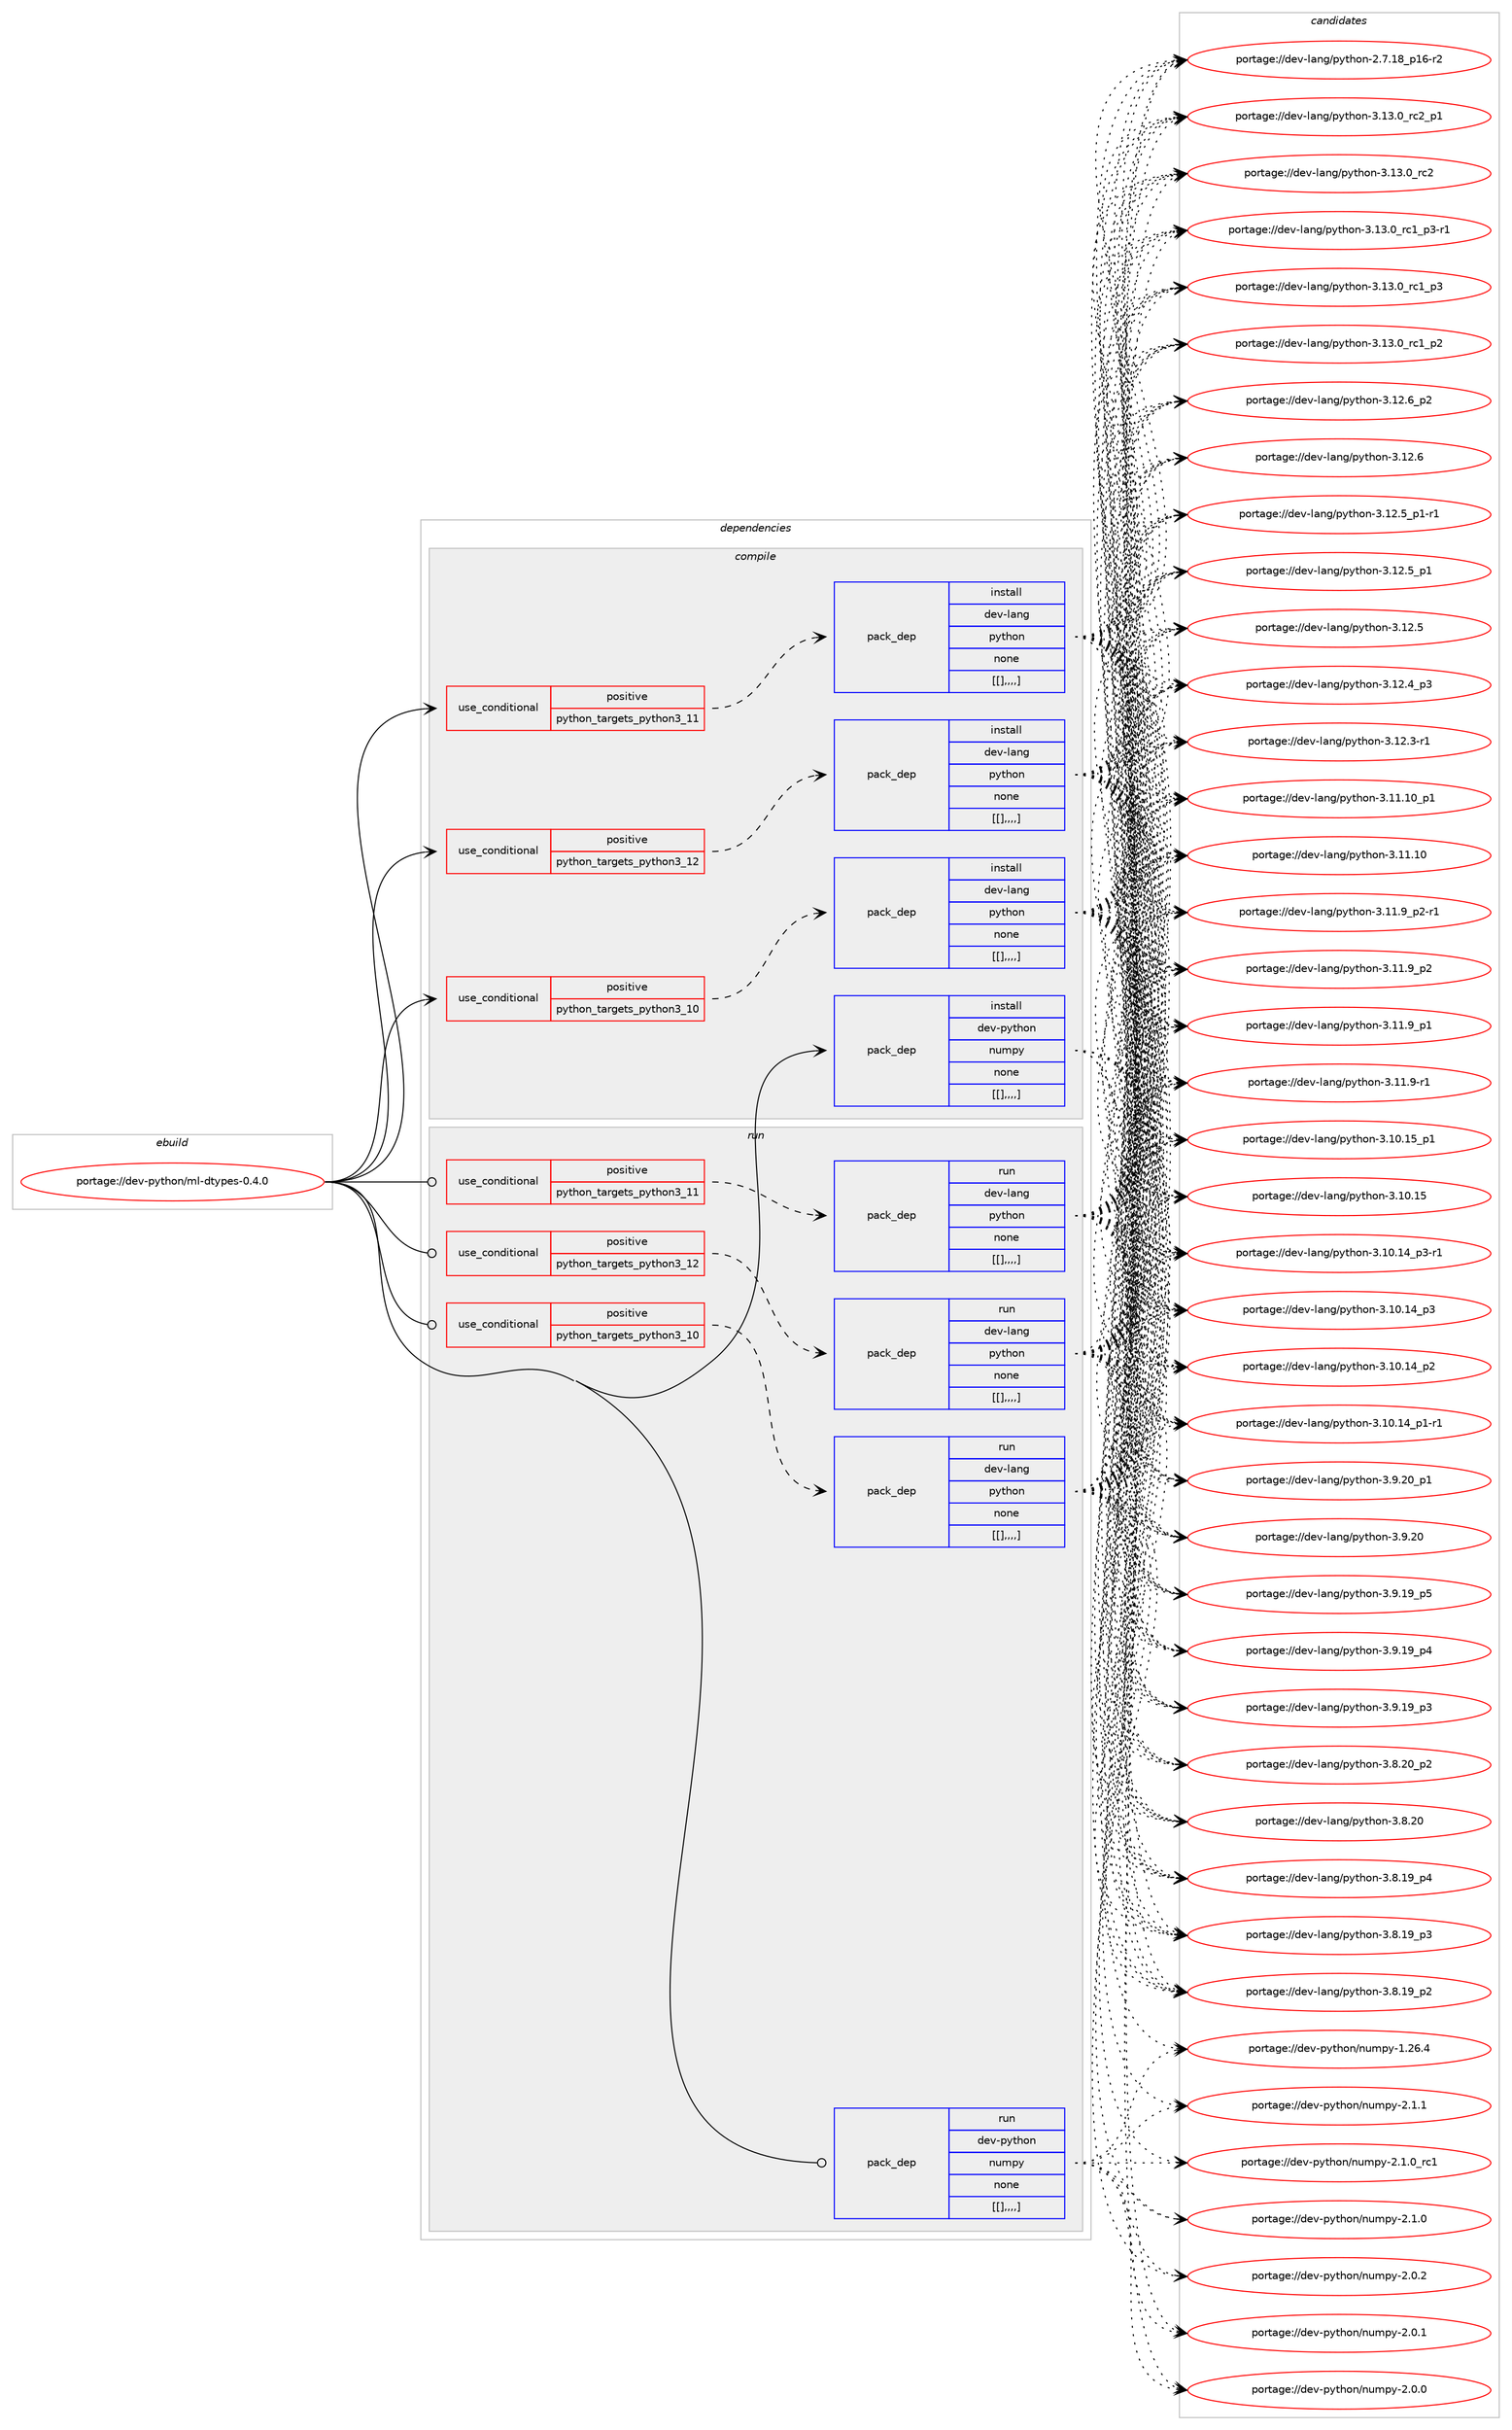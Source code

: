 digraph prolog {

# *************
# Graph options
# *************

newrank=true;
concentrate=true;
compound=true;
graph [rankdir=LR,fontname=Helvetica,fontsize=10,ranksep=1.5];#, ranksep=2.5, nodesep=0.2];
edge  [arrowhead=vee];
node  [fontname=Helvetica,fontsize=10];

# **********
# The ebuild
# **********

subgraph cluster_leftcol {
color=gray;
label=<<i>ebuild</i>>;
id [label="portage://dev-python/ml-dtypes-0.4.0", color=red, width=4, href="../dev-python/ml-dtypes-0.4.0.svg"];
}

# ****************
# The dependencies
# ****************

subgraph cluster_midcol {
color=gray;
label=<<i>dependencies</i>>;
subgraph cluster_compile {
fillcolor="#eeeeee";
style=filled;
label=<<i>compile</i>>;
subgraph cond36207 {
dependency153699 [label=<<TABLE BORDER="0" CELLBORDER="1" CELLSPACING="0" CELLPADDING="4"><TR><TD ROWSPAN="3" CELLPADDING="10">use_conditional</TD></TR><TR><TD>positive</TD></TR><TR><TD>python_targets_python3_10</TD></TR></TABLE>>, shape=none, color=red];
subgraph pack116278 {
dependency153700 [label=<<TABLE BORDER="0" CELLBORDER="1" CELLSPACING="0" CELLPADDING="4" WIDTH="220"><TR><TD ROWSPAN="6" CELLPADDING="30">pack_dep</TD></TR><TR><TD WIDTH="110">install</TD></TR><TR><TD>dev-lang</TD></TR><TR><TD>python</TD></TR><TR><TD>none</TD></TR><TR><TD>[[],,,,]</TD></TR></TABLE>>, shape=none, color=blue];
}
dependency153699:e -> dependency153700:w [weight=20,style="dashed",arrowhead="vee"];
}
id:e -> dependency153699:w [weight=20,style="solid",arrowhead="vee"];
subgraph cond36208 {
dependency153701 [label=<<TABLE BORDER="0" CELLBORDER="1" CELLSPACING="0" CELLPADDING="4"><TR><TD ROWSPAN="3" CELLPADDING="10">use_conditional</TD></TR><TR><TD>positive</TD></TR><TR><TD>python_targets_python3_11</TD></TR></TABLE>>, shape=none, color=red];
subgraph pack116279 {
dependency153702 [label=<<TABLE BORDER="0" CELLBORDER="1" CELLSPACING="0" CELLPADDING="4" WIDTH="220"><TR><TD ROWSPAN="6" CELLPADDING="30">pack_dep</TD></TR><TR><TD WIDTH="110">install</TD></TR><TR><TD>dev-lang</TD></TR><TR><TD>python</TD></TR><TR><TD>none</TD></TR><TR><TD>[[],,,,]</TD></TR></TABLE>>, shape=none, color=blue];
}
dependency153701:e -> dependency153702:w [weight=20,style="dashed",arrowhead="vee"];
}
id:e -> dependency153701:w [weight=20,style="solid",arrowhead="vee"];
subgraph cond36209 {
dependency153703 [label=<<TABLE BORDER="0" CELLBORDER="1" CELLSPACING="0" CELLPADDING="4"><TR><TD ROWSPAN="3" CELLPADDING="10">use_conditional</TD></TR><TR><TD>positive</TD></TR><TR><TD>python_targets_python3_12</TD></TR></TABLE>>, shape=none, color=red];
subgraph pack116280 {
dependency153704 [label=<<TABLE BORDER="0" CELLBORDER="1" CELLSPACING="0" CELLPADDING="4" WIDTH="220"><TR><TD ROWSPAN="6" CELLPADDING="30">pack_dep</TD></TR><TR><TD WIDTH="110">install</TD></TR><TR><TD>dev-lang</TD></TR><TR><TD>python</TD></TR><TR><TD>none</TD></TR><TR><TD>[[],,,,]</TD></TR></TABLE>>, shape=none, color=blue];
}
dependency153703:e -> dependency153704:w [weight=20,style="dashed",arrowhead="vee"];
}
id:e -> dependency153703:w [weight=20,style="solid",arrowhead="vee"];
subgraph pack116281 {
dependency153705 [label=<<TABLE BORDER="0" CELLBORDER="1" CELLSPACING="0" CELLPADDING="4" WIDTH="220"><TR><TD ROWSPAN="6" CELLPADDING="30">pack_dep</TD></TR><TR><TD WIDTH="110">install</TD></TR><TR><TD>dev-python</TD></TR><TR><TD>numpy</TD></TR><TR><TD>none</TD></TR><TR><TD>[[],,,,]</TD></TR></TABLE>>, shape=none, color=blue];
}
id:e -> dependency153705:w [weight=20,style="solid",arrowhead="vee"];
}
subgraph cluster_compileandrun {
fillcolor="#eeeeee";
style=filled;
label=<<i>compile and run</i>>;
}
subgraph cluster_run {
fillcolor="#eeeeee";
style=filled;
label=<<i>run</i>>;
subgraph cond36210 {
dependency153706 [label=<<TABLE BORDER="0" CELLBORDER="1" CELLSPACING="0" CELLPADDING="4"><TR><TD ROWSPAN="3" CELLPADDING="10">use_conditional</TD></TR><TR><TD>positive</TD></TR><TR><TD>python_targets_python3_10</TD></TR></TABLE>>, shape=none, color=red];
subgraph pack116282 {
dependency153707 [label=<<TABLE BORDER="0" CELLBORDER="1" CELLSPACING="0" CELLPADDING="4" WIDTH="220"><TR><TD ROWSPAN="6" CELLPADDING="30">pack_dep</TD></TR><TR><TD WIDTH="110">run</TD></TR><TR><TD>dev-lang</TD></TR><TR><TD>python</TD></TR><TR><TD>none</TD></TR><TR><TD>[[],,,,]</TD></TR></TABLE>>, shape=none, color=blue];
}
dependency153706:e -> dependency153707:w [weight=20,style="dashed",arrowhead="vee"];
}
id:e -> dependency153706:w [weight=20,style="solid",arrowhead="odot"];
subgraph cond36211 {
dependency153708 [label=<<TABLE BORDER="0" CELLBORDER="1" CELLSPACING="0" CELLPADDING="4"><TR><TD ROWSPAN="3" CELLPADDING="10">use_conditional</TD></TR><TR><TD>positive</TD></TR><TR><TD>python_targets_python3_11</TD></TR></TABLE>>, shape=none, color=red];
subgraph pack116283 {
dependency153709 [label=<<TABLE BORDER="0" CELLBORDER="1" CELLSPACING="0" CELLPADDING="4" WIDTH="220"><TR><TD ROWSPAN="6" CELLPADDING="30">pack_dep</TD></TR><TR><TD WIDTH="110">run</TD></TR><TR><TD>dev-lang</TD></TR><TR><TD>python</TD></TR><TR><TD>none</TD></TR><TR><TD>[[],,,,]</TD></TR></TABLE>>, shape=none, color=blue];
}
dependency153708:e -> dependency153709:w [weight=20,style="dashed",arrowhead="vee"];
}
id:e -> dependency153708:w [weight=20,style="solid",arrowhead="odot"];
subgraph cond36212 {
dependency153710 [label=<<TABLE BORDER="0" CELLBORDER="1" CELLSPACING="0" CELLPADDING="4"><TR><TD ROWSPAN="3" CELLPADDING="10">use_conditional</TD></TR><TR><TD>positive</TD></TR><TR><TD>python_targets_python3_12</TD></TR></TABLE>>, shape=none, color=red];
subgraph pack116284 {
dependency153711 [label=<<TABLE BORDER="0" CELLBORDER="1" CELLSPACING="0" CELLPADDING="4" WIDTH="220"><TR><TD ROWSPAN="6" CELLPADDING="30">pack_dep</TD></TR><TR><TD WIDTH="110">run</TD></TR><TR><TD>dev-lang</TD></TR><TR><TD>python</TD></TR><TR><TD>none</TD></TR><TR><TD>[[],,,,]</TD></TR></TABLE>>, shape=none, color=blue];
}
dependency153710:e -> dependency153711:w [weight=20,style="dashed",arrowhead="vee"];
}
id:e -> dependency153710:w [weight=20,style="solid",arrowhead="odot"];
subgraph pack116285 {
dependency153712 [label=<<TABLE BORDER="0" CELLBORDER="1" CELLSPACING="0" CELLPADDING="4" WIDTH="220"><TR><TD ROWSPAN="6" CELLPADDING="30">pack_dep</TD></TR><TR><TD WIDTH="110">run</TD></TR><TR><TD>dev-python</TD></TR><TR><TD>numpy</TD></TR><TR><TD>none</TD></TR><TR><TD>[[],,,,]</TD></TR></TABLE>>, shape=none, color=blue];
}
id:e -> dependency153712:w [weight=20,style="solid",arrowhead="odot"];
}
}

# **************
# The candidates
# **************

subgraph cluster_choices {
rank=same;
color=gray;
label=<<i>candidates</i>>;

subgraph choice116278 {
color=black;
nodesep=1;
choice100101118451089711010347112121116104111110455146495146489511499509511249 [label="portage://dev-lang/python-3.13.0_rc2_p1", color=red, width=4,href="../dev-lang/python-3.13.0_rc2_p1.svg"];
choice10010111845108971101034711212111610411111045514649514648951149950 [label="portage://dev-lang/python-3.13.0_rc2", color=red, width=4,href="../dev-lang/python-3.13.0_rc2.svg"];
choice1001011184510897110103471121211161041111104551464951464895114994995112514511449 [label="portage://dev-lang/python-3.13.0_rc1_p3-r1", color=red, width=4,href="../dev-lang/python-3.13.0_rc1_p3-r1.svg"];
choice100101118451089711010347112121116104111110455146495146489511499499511251 [label="portage://dev-lang/python-3.13.0_rc1_p3", color=red, width=4,href="../dev-lang/python-3.13.0_rc1_p3.svg"];
choice100101118451089711010347112121116104111110455146495146489511499499511250 [label="portage://dev-lang/python-3.13.0_rc1_p2", color=red, width=4,href="../dev-lang/python-3.13.0_rc1_p2.svg"];
choice100101118451089711010347112121116104111110455146495046549511250 [label="portage://dev-lang/python-3.12.6_p2", color=red, width=4,href="../dev-lang/python-3.12.6_p2.svg"];
choice10010111845108971101034711212111610411111045514649504654 [label="portage://dev-lang/python-3.12.6", color=red, width=4,href="../dev-lang/python-3.12.6.svg"];
choice1001011184510897110103471121211161041111104551464950465395112494511449 [label="portage://dev-lang/python-3.12.5_p1-r1", color=red, width=4,href="../dev-lang/python-3.12.5_p1-r1.svg"];
choice100101118451089711010347112121116104111110455146495046539511249 [label="portage://dev-lang/python-3.12.5_p1", color=red, width=4,href="../dev-lang/python-3.12.5_p1.svg"];
choice10010111845108971101034711212111610411111045514649504653 [label="portage://dev-lang/python-3.12.5", color=red, width=4,href="../dev-lang/python-3.12.5.svg"];
choice100101118451089711010347112121116104111110455146495046529511251 [label="portage://dev-lang/python-3.12.4_p3", color=red, width=4,href="../dev-lang/python-3.12.4_p3.svg"];
choice100101118451089711010347112121116104111110455146495046514511449 [label="portage://dev-lang/python-3.12.3-r1", color=red, width=4,href="../dev-lang/python-3.12.3-r1.svg"];
choice10010111845108971101034711212111610411111045514649494649489511249 [label="portage://dev-lang/python-3.11.10_p1", color=red, width=4,href="../dev-lang/python-3.11.10_p1.svg"];
choice1001011184510897110103471121211161041111104551464949464948 [label="portage://dev-lang/python-3.11.10", color=red, width=4,href="../dev-lang/python-3.11.10.svg"];
choice1001011184510897110103471121211161041111104551464949465795112504511449 [label="portage://dev-lang/python-3.11.9_p2-r1", color=red, width=4,href="../dev-lang/python-3.11.9_p2-r1.svg"];
choice100101118451089711010347112121116104111110455146494946579511250 [label="portage://dev-lang/python-3.11.9_p2", color=red, width=4,href="../dev-lang/python-3.11.9_p2.svg"];
choice100101118451089711010347112121116104111110455146494946579511249 [label="portage://dev-lang/python-3.11.9_p1", color=red, width=4,href="../dev-lang/python-3.11.9_p1.svg"];
choice100101118451089711010347112121116104111110455146494946574511449 [label="portage://dev-lang/python-3.11.9-r1", color=red, width=4,href="../dev-lang/python-3.11.9-r1.svg"];
choice10010111845108971101034711212111610411111045514649484649539511249 [label="portage://dev-lang/python-3.10.15_p1", color=red, width=4,href="../dev-lang/python-3.10.15_p1.svg"];
choice1001011184510897110103471121211161041111104551464948464953 [label="portage://dev-lang/python-3.10.15", color=red, width=4,href="../dev-lang/python-3.10.15.svg"];
choice100101118451089711010347112121116104111110455146494846495295112514511449 [label="portage://dev-lang/python-3.10.14_p3-r1", color=red, width=4,href="../dev-lang/python-3.10.14_p3-r1.svg"];
choice10010111845108971101034711212111610411111045514649484649529511251 [label="portage://dev-lang/python-3.10.14_p3", color=red, width=4,href="../dev-lang/python-3.10.14_p3.svg"];
choice10010111845108971101034711212111610411111045514649484649529511250 [label="portage://dev-lang/python-3.10.14_p2", color=red, width=4,href="../dev-lang/python-3.10.14_p2.svg"];
choice100101118451089711010347112121116104111110455146494846495295112494511449 [label="portage://dev-lang/python-3.10.14_p1-r1", color=red, width=4,href="../dev-lang/python-3.10.14_p1-r1.svg"];
choice100101118451089711010347112121116104111110455146574650489511249 [label="portage://dev-lang/python-3.9.20_p1", color=red, width=4,href="../dev-lang/python-3.9.20_p1.svg"];
choice10010111845108971101034711212111610411111045514657465048 [label="portage://dev-lang/python-3.9.20", color=red, width=4,href="../dev-lang/python-3.9.20.svg"];
choice100101118451089711010347112121116104111110455146574649579511253 [label="portage://dev-lang/python-3.9.19_p5", color=red, width=4,href="../dev-lang/python-3.9.19_p5.svg"];
choice100101118451089711010347112121116104111110455146574649579511252 [label="portage://dev-lang/python-3.9.19_p4", color=red, width=4,href="../dev-lang/python-3.9.19_p4.svg"];
choice100101118451089711010347112121116104111110455146574649579511251 [label="portage://dev-lang/python-3.9.19_p3", color=red, width=4,href="../dev-lang/python-3.9.19_p3.svg"];
choice100101118451089711010347112121116104111110455146564650489511250 [label="portage://dev-lang/python-3.8.20_p2", color=red, width=4,href="../dev-lang/python-3.8.20_p2.svg"];
choice10010111845108971101034711212111610411111045514656465048 [label="portage://dev-lang/python-3.8.20", color=red, width=4,href="../dev-lang/python-3.8.20.svg"];
choice100101118451089711010347112121116104111110455146564649579511252 [label="portage://dev-lang/python-3.8.19_p4", color=red, width=4,href="../dev-lang/python-3.8.19_p4.svg"];
choice100101118451089711010347112121116104111110455146564649579511251 [label="portage://dev-lang/python-3.8.19_p3", color=red, width=4,href="../dev-lang/python-3.8.19_p3.svg"];
choice100101118451089711010347112121116104111110455146564649579511250 [label="portage://dev-lang/python-3.8.19_p2", color=red, width=4,href="../dev-lang/python-3.8.19_p2.svg"];
choice100101118451089711010347112121116104111110455046554649569511249544511450 [label="portage://dev-lang/python-2.7.18_p16-r2", color=red, width=4,href="../dev-lang/python-2.7.18_p16-r2.svg"];
dependency153700:e -> choice100101118451089711010347112121116104111110455146495146489511499509511249:w [style=dotted,weight="100"];
dependency153700:e -> choice10010111845108971101034711212111610411111045514649514648951149950:w [style=dotted,weight="100"];
dependency153700:e -> choice1001011184510897110103471121211161041111104551464951464895114994995112514511449:w [style=dotted,weight="100"];
dependency153700:e -> choice100101118451089711010347112121116104111110455146495146489511499499511251:w [style=dotted,weight="100"];
dependency153700:e -> choice100101118451089711010347112121116104111110455146495146489511499499511250:w [style=dotted,weight="100"];
dependency153700:e -> choice100101118451089711010347112121116104111110455146495046549511250:w [style=dotted,weight="100"];
dependency153700:e -> choice10010111845108971101034711212111610411111045514649504654:w [style=dotted,weight="100"];
dependency153700:e -> choice1001011184510897110103471121211161041111104551464950465395112494511449:w [style=dotted,weight="100"];
dependency153700:e -> choice100101118451089711010347112121116104111110455146495046539511249:w [style=dotted,weight="100"];
dependency153700:e -> choice10010111845108971101034711212111610411111045514649504653:w [style=dotted,weight="100"];
dependency153700:e -> choice100101118451089711010347112121116104111110455146495046529511251:w [style=dotted,weight="100"];
dependency153700:e -> choice100101118451089711010347112121116104111110455146495046514511449:w [style=dotted,weight="100"];
dependency153700:e -> choice10010111845108971101034711212111610411111045514649494649489511249:w [style=dotted,weight="100"];
dependency153700:e -> choice1001011184510897110103471121211161041111104551464949464948:w [style=dotted,weight="100"];
dependency153700:e -> choice1001011184510897110103471121211161041111104551464949465795112504511449:w [style=dotted,weight="100"];
dependency153700:e -> choice100101118451089711010347112121116104111110455146494946579511250:w [style=dotted,weight="100"];
dependency153700:e -> choice100101118451089711010347112121116104111110455146494946579511249:w [style=dotted,weight="100"];
dependency153700:e -> choice100101118451089711010347112121116104111110455146494946574511449:w [style=dotted,weight="100"];
dependency153700:e -> choice10010111845108971101034711212111610411111045514649484649539511249:w [style=dotted,weight="100"];
dependency153700:e -> choice1001011184510897110103471121211161041111104551464948464953:w [style=dotted,weight="100"];
dependency153700:e -> choice100101118451089711010347112121116104111110455146494846495295112514511449:w [style=dotted,weight="100"];
dependency153700:e -> choice10010111845108971101034711212111610411111045514649484649529511251:w [style=dotted,weight="100"];
dependency153700:e -> choice10010111845108971101034711212111610411111045514649484649529511250:w [style=dotted,weight="100"];
dependency153700:e -> choice100101118451089711010347112121116104111110455146494846495295112494511449:w [style=dotted,weight="100"];
dependency153700:e -> choice100101118451089711010347112121116104111110455146574650489511249:w [style=dotted,weight="100"];
dependency153700:e -> choice10010111845108971101034711212111610411111045514657465048:w [style=dotted,weight="100"];
dependency153700:e -> choice100101118451089711010347112121116104111110455146574649579511253:w [style=dotted,weight="100"];
dependency153700:e -> choice100101118451089711010347112121116104111110455146574649579511252:w [style=dotted,weight="100"];
dependency153700:e -> choice100101118451089711010347112121116104111110455146574649579511251:w [style=dotted,weight="100"];
dependency153700:e -> choice100101118451089711010347112121116104111110455146564650489511250:w [style=dotted,weight="100"];
dependency153700:e -> choice10010111845108971101034711212111610411111045514656465048:w [style=dotted,weight="100"];
dependency153700:e -> choice100101118451089711010347112121116104111110455146564649579511252:w [style=dotted,weight="100"];
dependency153700:e -> choice100101118451089711010347112121116104111110455146564649579511251:w [style=dotted,weight="100"];
dependency153700:e -> choice100101118451089711010347112121116104111110455146564649579511250:w [style=dotted,weight="100"];
dependency153700:e -> choice100101118451089711010347112121116104111110455046554649569511249544511450:w [style=dotted,weight="100"];
}
subgraph choice116279 {
color=black;
nodesep=1;
choice100101118451089711010347112121116104111110455146495146489511499509511249 [label="portage://dev-lang/python-3.13.0_rc2_p1", color=red, width=4,href="../dev-lang/python-3.13.0_rc2_p1.svg"];
choice10010111845108971101034711212111610411111045514649514648951149950 [label="portage://dev-lang/python-3.13.0_rc2", color=red, width=4,href="../dev-lang/python-3.13.0_rc2.svg"];
choice1001011184510897110103471121211161041111104551464951464895114994995112514511449 [label="portage://dev-lang/python-3.13.0_rc1_p3-r1", color=red, width=4,href="../dev-lang/python-3.13.0_rc1_p3-r1.svg"];
choice100101118451089711010347112121116104111110455146495146489511499499511251 [label="portage://dev-lang/python-3.13.0_rc1_p3", color=red, width=4,href="../dev-lang/python-3.13.0_rc1_p3.svg"];
choice100101118451089711010347112121116104111110455146495146489511499499511250 [label="portage://dev-lang/python-3.13.0_rc1_p2", color=red, width=4,href="../dev-lang/python-3.13.0_rc1_p2.svg"];
choice100101118451089711010347112121116104111110455146495046549511250 [label="portage://dev-lang/python-3.12.6_p2", color=red, width=4,href="../dev-lang/python-3.12.6_p2.svg"];
choice10010111845108971101034711212111610411111045514649504654 [label="portage://dev-lang/python-3.12.6", color=red, width=4,href="../dev-lang/python-3.12.6.svg"];
choice1001011184510897110103471121211161041111104551464950465395112494511449 [label="portage://dev-lang/python-3.12.5_p1-r1", color=red, width=4,href="../dev-lang/python-3.12.5_p1-r1.svg"];
choice100101118451089711010347112121116104111110455146495046539511249 [label="portage://dev-lang/python-3.12.5_p1", color=red, width=4,href="../dev-lang/python-3.12.5_p1.svg"];
choice10010111845108971101034711212111610411111045514649504653 [label="portage://dev-lang/python-3.12.5", color=red, width=4,href="../dev-lang/python-3.12.5.svg"];
choice100101118451089711010347112121116104111110455146495046529511251 [label="portage://dev-lang/python-3.12.4_p3", color=red, width=4,href="../dev-lang/python-3.12.4_p3.svg"];
choice100101118451089711010347112121116104111110455146495046514511449 [label="portage://dev-lang/python-3.12.3-r1", color=red, width=4,href="../dev-lang/python-3.12.3-r1.svg"];
choice10010111845108971101034711212111610411111045514649494649489511249 [label="portage://dev-lang/python-3.11.10_p1", color=red, width=4,href="../dev-lang/python-3.11.10_p1.svg"];
choice1001011184510897110103471121211161041111104551464949464948 [label="portage://dev-lang/python-3.11.10", color=red, width=4,href="../dev-lang/python-3.11.10.svg"];
choice1001011184510897110103471121211161041111104551464949465795112504511449 [label="portage://dev-lang/python-3.11.9_p2-r1", color=red, width=4,href="../dev-lang/python-3.11.9_p2-r1.svg"];
choice100101118451089711010347112121116104111110455146494946579511250 [label="portage://dev-lang/python-3.11.9_p2", color=red, width=4,href="../dev-lang/python-3.11.9_p2.svg"];
choice100101118451089711010347112121116104111110455146494946579511249 [label="portage://dev-lang/python-3.11.9_p1", color=red, width=4,href="../dev-lang/python-3.11.9_p1.svg"];
choice100101118451089711010347112121116104111110455146494946574511449 [label="portage://dev-lang/python-3.11.9-r1", color=red, width=4,href="../dev-lang/python-3.11.9-r1.svg"];
choice10010111845108971101034711212111610411111045514649484649539511249 [label="portage://dev-lang/python-3.10.15_p1", color=red, width=4,href="../dev-lang/python-3.10.15_p1.svg"];
choice1001011184510897110103471121211161041111104551464948464953 [label="portage://dev-lang/python-3.10.15", color=red, width=4,href="../dev-lang/python-3.10.15.svg"];
choice100101118451089711010347112121116104111110455146494846495295112514511449 [label="portage://dev-lang/python-3.10.14_p3-r1", color=red, width=4,href="../dev-lang/python-3.10.14_p3-r1.svg"];
choice10010111845108971101034711212111610411111045514649484649529511251 [label="portage://dev-lang/python-3.10.14_p3", color=red, width=4,href="../dev-lang/python-3.10.14_p3.svg"];
choice10010111845108971101034711212111610411111045514649484649529511250 [label="portage://dev-lang/python-3.10.14_p2", color=red, width=4,href="../dev-lang/python-3.10.14_p2.svg"];
choice100101118451089711010347112121116104111110455146494846495295112494511449 [label="portage://dev-lang/python-3.10.14_p1-r1", color=red, width=4,href="../dev-lang/python-3.10.14_p1-r1.svg"];
choice100101118451089711010347112121116104111110455146574650489511249 [label="portage://dev-lang/python-3.9.20_p1", color=red, width=4,href="../dev-lang/python-3.9.20_p1.svg"];
choice10010111845108971101034711212111610411111045514657465048 [label="portage://dev-lang/python-3.9.20", color=red, width=4,href="../dev-lang/python-3.9.20.svg"];
choice100101118451089711010347112121116104111110455146574649579511253 [label="portage://dev-lang/python-3.9.19_p5", color=red, width=4,href="../dev-lang/python-3.9.19_p5.svg"];
choice100101118451089711010347112121116104111110455146574649579511252 [label="portage://dev-lang/python-3.9.19_p4", color=red, width=4,href="../dev-lang/python-3.9.19_p4.svg"];
choice100101118451089711010347112121116104111110455146574649579511251 [label="portage://dev-lang/python-3.9.19_p3", color=red, width=4,href="../dev-lang/python-3.9.19_p3.svg"];
choice100101118451089711010347112121116104111110455146564650489511250 [label="portage://dev-lang/python-3.8.20_p2", color=red, width=4,href="../dev-lang/python-3.8.20_p2.svg"];
choice10010111845108971101034711212111610411111045514656465048 [label="portage://dev-lang/python-3.8.20", color=red, width=4,href="../dev-lang/python-3.8.20.svg"];
choice100101118451089711010347112121116104111110455146564649579511252 [label="portage://dev-lang/python-3.8.19_p4", color=red, width=4,href="../dev-lang/python-3.8.19_p4.svg"];
choice100101118451089711010347112121116104111110455146564649579511251 [label="portage://dev-lang/python-3.8.19_p3", color=red, width=4,href="../dev-lang/python-3.8.19_p3.svg"];
choice100101118451089711010347112121116104111110455146564649579511250 [label="portage://dev-lang/python-3.8.19_p2", color=red, width=4,href="../dev-lang/python-3.8.19_p2.svg"];
choice100101118451089711010347112121116104111110455046554649569511249544511450 [label="portage://dev-lang/python-2.7.18_p16-r2", color=red, width=4,href="../dev-lang/python-2.7.18_p16-r2.svg"];
dependency153702:e -> choice100101118451089711010347112121116104111110455146495146489511499509511249:w [style=dotted,weight="100"];
dependency153702:e -> choice10010111845108971101034711212111610411111045514649514648951149950:w [style=dotted,weight="100"];
dependency153702:e -> choice1001011184510897110103471121211161041111104551464951464895114994995112514511449:w [style=dotted,weight="100"];
dependency153702:e -> choice100101118451089711010347112121116104111110455146495146489511499499511251:w [style=dotted,weight="100"];
dependency153702:e -> choice100101118451089711010347112121116104111110455146495146489511499499511250:w [style=dotted,weight="100"];
dependency153702:e -> choice100101118451089711010347112121116104111110455146495046549511250:w [style=dotted,weight="100"];
dependency153702:e -> choice10010111845108971101034711212111610411111045514649504654:w [style=dotted,weight="100"];
dependency153702:e -> choice1001011184510897110103471121211161041111104551464950465395112494511449:w [style=dotted,weight="100"];
dependency153702:e -> choice100101118451089711010347112121116104111110455146495046539511249:w [style=dotted,weight="100"];
dependency153702:e -> choice10010111845108971101034711212111610411111045514649504653:w [style=dotted,weight="100"];
dependency153702:e -> choice100101118451089711010347112121116104111110455146495046529511251:w [style=dotted,weight="100"];
dependency153702:e -> choice100101118451089711010347112121116104111110455146495046514511449:w [style=dotted,weight="100"];
dependency153702:e -> choice10010111845108971101034711212111610411111045514649494649489511249:w [style=dotted,weight="100"];
dependency153702:e -> choice1001011184510897110103471121211161041111104551464949464948:w [style=dotted,weight="100"];
dependency153702:e -> choice1001011184510897110103471121211161041111104551464949465795112504511449:w [style=dotted,weight="100"];
dependency153702:e -> choice100101118451089711010347112121116104111110455146494946579511250:w [style=dotted,weight="100"];
dependency153702:e -> choice100101118451089711010347112121116104111110455146494946579511249:w [style=dotted,weight="100"];
dependency153702:e -> choice100101118451089711010347112121116104111110455146494946574511449:w [style=dotted,weight="100"];
dependency153702:e -> choice10010111845108971101034711212111610411111045514649484649539511249:w [style=dotted,weight="100"];
dependency153702:e -> choice1001011184510897110103471121211161041111104551464948464953:w [style=dotted,weight="100"];
dependency153702:e -> choice100101118451089711010347112121116104111110455146494846495295112514511449:w [style=dotted,weight="100"];
dependency153702:e -> choice10010111845108971101034711212111610411111045514649484649529511251:w [style=dotted,weight="100"];
dependency153702:e -> choice10010111845108971101034711212111610411111045514649484649529511250:w [style=dotted,weight="100"];
dependency153702:e -> choice100101118451089711010347112121116104111110455146494846495295112494511449:w [style=dotted,weight="100"];
dependency153702:e -> choice100101118451089711010347112121116104111110455146574650489511249:w [style=dotted,weight="100"];
dependency153702:e -> choice10010111845108971101034711212111610411111045514657465048:w [style=dotted,weight="100"];
dependency153702:e -> choice100101118451089711010347112121116104111110455146574649579511253:w [style=dotted,weight="100"];
dependency153702:e -> choice100101118451089711010347112121116104111110455146574649579511252:w [style=dotted,weight="100"];
dependency153702:e -> choice100101118451089711010347112121116104111110455146574649579511251:w [style=dotted,weight="100"];
dependency153702:e -> choice100101118451089711010347112121116104111110455146564650489511250:w [style=dotted,weight="100"];
dependency153702:e -> choice10010111845108971101034711212111610411111045514656465048:w [style=dotted,weight="100"];
dependency153702:e -> choice100101118451089711010347112121116104111110455146564649579511252:w [style=dotted,weight="100"];
dependency153702:e -> choice100101118451089711010347112121116104111110455146564649579511251:w [style=dotted,weight="100"];
dependency153702:e -> choice100101118451089711010347112121116104111110455146564649579511250:w [style=dotted,weight="100"];
dependency153702:e -> choice100101118451089711010347112121116104111110455046554649569511249544511450:w [style=dotted,weight="100"];
}
subgraph choice116280 {
color=black;
nodesep=1;
choice100101118451089711010347112121116104111110455146495146489511499509511249 [label="portage://dev-lang/python-3.13.0_rc2_p1", color=red, width=4,href="../dev-lang/python-3.13.0_rc2_p1.svg"];
choice10010111845108971101034711212111610411111045514649514648951149950 [label="portage://dev-lang/python-3.13.0_rc2", color=red, width=4,href="../dev-lang/python-3.13.0_rc2.svg"];
choice1001011184510897110103471121211161041111104551464951464895114994995112514511449 [label="portage://dev-lang/python-3.13.0_rc1_p3-r1", color=red, width=4,href="../dev-lang/python-3.13.0_rc1_p3-r1.svg"];
choice100101118451089711010347112121116104111110455146495146489511499499511251 [label="portage://dev-lang/python-3.13.0_rc1_p3", color=red, width=4,href="../dev-lang/python-3.13.0_rc1_p3.svg"];
choice100101118451089711010347112121116104111110455146495146489511499499511250 [label="portage://dev-lang/python-3.13.0_rc1_p2", color=red, width=4,href="../dev-lang/python-3.13.0_rc1_p2.svg"];
choice100101118451089711010347112121116104111110455146495046549511250 [label="portage://dev-lang/python-3.12.6_p2", color=red, width=4,href="../dev-lang/python-3.12.6_p2.svg"];
choice10010111845108971101034711212111610411111045514649504654 [label="portage://dev-lang/python-3.12.6", color=red, width=4,href="../dev-lang/python-3.12.6.svg"];
choice1001011184510897110103471121211161041111104551464950465395112494511449 [label="portage://dev-lang/python-3.12.5_p1-r1", color=red, width=4,href="../dev-lang/python-3.12.5_p1-r1.svg"];
choice100101118451089711010347112121116104111110455146495046539511249 [label="portage://dev-lang/python-3.12.5_p1", color=red, width=4,href="../dev-lang/python-3.12.5_p1.svg"];
choice10010111845108971101034711212111610411111045514649504653 [label="portage://dev-lang/python-3.12.5", color=red, width=4,href="../dev-lang/python-3.12.5.svg"];
choice100101118451089711010347112121116104111110455146495046529511251 [label="portage://dev-lang/python-3.12.4_p3", color=red, width=4,href="../dev-lang/python-3.12.4_p3.svg"];
choice100101118451089711010347112121116104111110455146495046514511449 [label="portage://dev-lang/python-3.12.3-r1", color=red, width=4,href="../dev-lang/python-3.12.3-r1.svg"];
choice10010111845108971101034711212111610411111045514649494649489511249 [label="portage://dev-lang/python-3.11.10_p1", color=red, width=4,href="../dev-lang/python-3.11.10_p1.svg"];
choice1001011184510897110103471121211161041111104551464949464948 [label="portage://dev-lang/python-3.11.10", color=red, width=4,href="../dev-lang/python-3.11.10.svg"];
choice1001011184510897110103471121211161041111104551464949465795112504511449 [label="portage://dev-lang/python-3.11.9_p2-r1", color=red, width=4,href="../dev-lang/python-3.11.9_p2-r1.svg"];
choice100101118451089711010347112121116104111110455146494946579511250 [label="portage://dev-lang/python-3.11.9_p2", color=red, width=4,href="../dev-lang/python-3.11.9_p2.svg"];
choice100101118451089711010347112121116104111110455146494946579511249 [label="portage://dev-lang/python-3.11.9_p1", color=red, width=4,href="../dev-lang/python-3.11.9_p1.svg"];
choice100101118451089711010347112121116104111110455146494946574511449 [label="portage://dev-lang/python-3.11.9-r1", color=red, width=4,href="../dev-lang/python-3.11.9-r1.svg"];
choice10010111845108971101034711212111610411111045514649484649539511249 [label="portage://dev-lang/python-3.10.15_p1", color=red, width=4,href="../dev-lang/python-3.10.15_p1.svg"];
choice1001011184510897110103471121211161041111104551464948464953 [label="portage://dev-lang/python-3.10.15", color=red, width=4,href="../dev-lang/python-3.10.15.svg"];
choice100101118451089711010347112121116104111110455146494846495295112514511449 [label="portage://dev-lang/python-3.10.14_p3-r1", color=red, width=4,href="../dev-lang/python-3.10.14_p3-r1.svg"];
choice10010111845108971101034711212111610411111045514649484649529511251 [label="portage://dev-lang/python-3.10.14_p3", color=red, width=4,href="../dev-lang/python-3.10.14_p3.svg"];
choice10010111845108971101034711212111610411111045514649484649529511250 [label="portage://dev-lang/python-3.10.14_p2", color=red, width=4,href="../dev-lang/python-3.10.14_p2.svg"];
choice100101118451089711010347112121116104111110455146494846495295112494511449 [label="portage://dev-lang/python-3.10.14_p1-r1", color=red, width=4,href="../dev-lang/python-3.10.14_p1-r1.svg"];
choice100101118451089711010347112121116104111110455146574650489511249 [label="portage://dev-lang/python-3.9.20_p1", color=red, width=4,href="../dev-lang/python-3.9.20_p1.svg"];
choice10010111845108971101034711212111610411111045514657465048 [label="portage://dev-lang/python-3.9.20", color=red, width=4,href="../dev-lang/python-3.9.20.svg"];
choice100101118451089711010347112121116104111110455146574649579511253 [label="portage://dev-lang/python-3.9.19_p5", color=red, width=4,href="../dev-lang/python-3.9.19_p5.svg"];
choice100101118451089711010347112121116104111110455146574649579511252 [label="portage://dev-lang/python-3.9.19_p4", color=red, width=4,href="../dev-lang/python-3.9.19_p4.svg"];
choice100101118451089711010347112121116104111110455146574649579511251 [label="portage://dev-lang/python-3.9.19_p3", color=red, width=4,href="../dev-lang/python-3.9.19_p3.svg"];
choice100101118451089711010347112121116104111110455146564650489511250 [label="portage://dev-lang/python-3.8.20_p2", color=red, width=4,href="../dev-lang/python-3.8.20_p2.svg"];
choice10010111845108971101034711212111610411111045514656465048 [label="portage://dev-lang/python-3.8.20", color=red, width=4,href="../dev-lang/python-3.8.20.svg"];
choice100101118451089711010347112121116104111110455146564649579511252 [label="portage://dev-lang/python-3.8.19_p4", color=red, width=4,href="../dev-lang/python-3.8.19_p4.svg"];
choice100101118451089711010347112121116104111110455146564649579511251 [label="portage://dev-lang/python-3.8.19_p3", color=red, width=4,href="../dev-lang/python-3.8.19_p3.svg"];
choice100101118451089711010347112121116104111110455146564649579511250 [label="portage://dev-lang/python-3.8.19_p2", color=red, width=4,href="../dev-lang/python-3.8.19_p2.svg"];
choice100101118451089711010347112121116104111110455046554649569511249544511450 [label="portage://dev-lang/python-2.7.18_p16-r2", color=red, width=4,href="../dev-lang/python-2.7.18_p16-r2.svg"];
dependency153704:e -> choice100101118451089711010347112121116104111110455146495146489511499509511249:w [style=dotted,weight="100"];
dependency153704:e -> choice10010111845108971101034711212111610411111045514649514648951149950:w [style=dotted,weight="100"];
dependency153704:e -> choice1001011184510897110103471121211161041111104551464951464895114994995112514511449:w [style=dotted,weight="100"];
dependency153704:e -> choice100101118451089711010347112121116104111110455146495146489511499499511251:w [style=dotted,weight="100"];
dependency153704:e -> choice100101118451089711010347112121116104111110455146495146489511499499511250:w [style=dotted,weight="100"];
dependency153704:e -> choice100101118451089711010347112121116104111110455146495046549511250:w [style=dotted,weight="100"];
dependency153704:e -> choice10010111845108971101034711212111610411111045514649504654:w [style=dotted,weight="100"];
dependency153704:e -> choice1001011184510897110103471121211161041111104551464950465395112494511449:w [style=dotted,weight="100"];
dependency153704:e -> choice100101118451089711010347112121116104111110455146495046539511249:w [style=dotted,weight="100"];
dependency153704:e -> choice10010111845108971101034711212111610411111045514649504653:w [style=dotted,weight="100"];
dependency153704:e -> choice100101118451089711010347112121116104111110455146495046529511251:w [style=dotted,weight="100"];
dependency153704:e -> choice100101118451089711010347112121116104111110455146495046514511449:w [style=dotted,weight="100"];
dependency153704:e -> choice10010111845108971101034711212111610411111045514649494649489511249:w [style=dotted,weight="100"];
dependency153704:e -> choice1001011184510897110103471121211161041111104551464949464948:w [style=dotted,weight="100"];
dependency153704:e -> choice1001011184510897110103471121211161041111104551464949465795112504511449:w [style=dotted,weight="100"];
dependency153704:e -> choice100101118451089711010347112121116104111110455146494946579511250:w [style=dotted,weight="100"];
dependency153704:e -> choice100101118451089711010347112121116104111110455146494946579511249:w [style=dotted,weight="100"];
dependency153704:e -> choice100101118451089711010347112121116104111110455146494946574511449:w [style=dotted,weight="100"];
dependency153704:e -> choice10010111845108971101034711212111610411111045514649484649539511249:w [style=dotted,weight="100"];
dependency153704:e -> choice1001011184510897110103471121211161041111104551464948464953:w [style=dotted,weight="100"];
dependency153704:e -> choice100101118451089711010347112121116104111110455146494846495295112514511449:w [style=dotted,weight="100"];
dependency153704:e -> choice10010111845108971101034711212111610411111045514649484649529511251:w [style=dotted,weight="100"];
dependency153704:e -> choice10010111845108971101034711212111610411111045514649484649529511250:w [style=dotted,weight="100"];
dependency153704:e -> choice100101118451089711010347112121116104111110455146494846495295112494511449:w [style=dotted,weight="100"];
dependency153704:e -> choice100101118451089711010347112121116104111110455146574650489511249:w [style=dotted,weight="100"];
dependency153704:e -> choice10010111845108971101034711212111610411111045514657465048:w [style=dotted,weight="100"];
dependency153704:e -> choice100101118451089711010347112121116104111110455146574649579511253:w [style=dotted,weight="100"];
dependency153704:e -> choice100101118451089711010347112121116104111110455146574649579511252:w [style=dotted,weight="100"];
dependency153704:e -> choice100101118451089711010347112121116104111110455146574649579511251:w [style=dotted,weight="100"];
dependency153704:e -> choice100101118451089711010347112121116104111110455146564650489511250:w [style=dotted,weight="100"];
dependency153704:e -> choice10010111845108971101034711212111610411111045514656465048:w [style=dotted,weight="100"];
dependency153704:e -> choice100101118451089711010347112121116104111110455146564649579511252:w [style=dotted,weight="100"];
dependency153704:e -> choice100101118451089711010347112121116104111110455146564649579511251:w [style=dotted,weight="100"];
dependency153704:e -> choice100101118451089711010347112121116104111110455146564649579511250:w [style=dotted,weight="100"];
dependency153704:e -> choice100101118451089711010347112121116104111110455046554649569511249544511450:w [style=dotted,weight="100"];
}
subgraph choice116281 {
color=black;
nodesep=1;
choice1001011184511212111610411111047110117109112121455046494649 [label="portage://dev-python/numpy-2.1.1", color=red, width=4,href="../dev-python/numpy-2.1.1.svg"];
choice1001011184511212111610411111047110117109112121455046494648951149949 [label="portage://dev-python/numpy-2.1.0_rc1", color=red, width=4,href="../dev-python/numpy-2.1.0_rc1.svg"];
choice1001011184511212111610411111047110117109112121455046494648 [label="portage://dev-python/numpy-2.1.0", color=red, width=4,href="../dev-python/numpy-2.1.0.svg"];
choice1001011184511212111610411111047110117109112121455046484650 [label="portage://dev-python/numpy-2.0.2", color=red, width=4,href="../dev-python/numpy-2.0.2.svg"];
choice1001011184511212111610411111047110117109112121455046484649 [label="portage://dev-python/numpy-2.0.1", color=red, width=4,href="../dev-python/numpy-2.0.1.svg"];
choice1001011184511212111610411111047110117109112121455046484648 [label="portage://dev-python/numpy-2.0.0", color=red, width=4,href="../dev-python/numpy-2.0.0.svg"];
choice100101118451121211161041111104711011710911212145494650544652 [label="portage://dev-python/numpy-1.26.4", color=red, width=4,href="../dev-python/numpy-1.26.4.svg"];
dependency153705:e -> choice1001011184511212111610411111047110117109112121455046494649:w [style=dotted,weight="100"];
dependency153705:e -> choice1001011184511212111610411111047110117109112121455046494648951149949:w [style=dotted,weight="100"];
dependency153705:e -> choice1001011184511212111610411111047110117109112121455046494648:w [style=dotted,weight="100"];
dependency153705:e -> choice1001011184511212111610411111047110117109112121455046484650:w [style=dotted,weight="100"];
dependency153705:e -> choice1001011184511212111610411111047110117109112121455046484649:w [style=dotted,weight="100"];
dependency153705:e -> choice1001011184511212111610411111047110117109112121455046484648:w [style=dotted,weight="100"];
dependency153705:e -> choice100101118451121211161041111104711011710911212145494650544652:w [style=dotted,weight="100"];
}
subgraph choice116282 {
color=black;
nodesep=1;
choice100101118451089711010347112121116104111110455146495146489511499509511249 [label="portage://dev-lang/python-3.13.0_rc2_p1", color=red, width=4,href="../dev-lang/python-3.13.0_rc2_p1.svg"];
choice10010111845108971101034711212111610411111045514649514648951149950 [label="portage://dev-lang/python-3.13.0_rc2", color=red, width=4,href="../dev-lang/python-3.13.0_rc2.svg"];
choice1001011184510897110103471121211161041111104551464951464895114994995112514511449 [label="portage://dev-lang/python-3.13.0_rc1_p3-r1", color=red, width=4,href="../dev-lang/python-3.13.0_rc1_p3-r1.svg"];
choice100101118451089711010347112121116104111110455146495146489511499499511251 [label="portage://dev-lang/python-3.13.0_rc1_p3", color=red, width=4,href="../dev-lang/python-3.13.0_rc1_p3.svg"];
choice100101118451089711010347112121116104111110455146495146489511499499511250 [label="portage://dev-lang/python-3.13.0_rc1_p2", color=red, width=4,href="../dev-lang/python-3.13.0_rc1_p2.svg"];
choice100101118451089711010347112121116104111110455146495046549511250 [label="portage://dev-lang/python-3.12.6_p2", color=red, width=4,href="../dev-lang/python-3.12.6_p2.svg"];
choice10010111845108971101034711212111610411111045514649504654 [label="portage://dev-lang/python-3.12.6", color=red, width=4,href="../dev-lang/python-3.12.6.svg"];
choice1001011184510897110103471121211161041111104551464950465395112494511449 [label="portage://dev-lang/python-3.12.5_p1-r1", color=red, width=4,href="../dev-lang/python-3.12.5_p1-r1.svg"];
choice100101118451089711010347112121116104111110455146495046539511249 [label="portage://dev-lang/python-3.12.5_p1", color=red, width=4,href="../dev-lang/python-3.12.5_p1.svg"];
choice10010111845108971101034711212111610411111045514649504653 [label="portage://dev-lang/python-3.12.5", color=red, width=4,href="../dev-lang/python-3.12.5.svg"];
choice100101118451089711010347112121116104111110455146495046529511251 [label="portage://dev-lang/python-3.12.4_p3", color=red, width=4,href="../dev-lang/python-3.12.4_p3.svg"];
choice100101118451089711010347112121116104111110455146495046514511449 [label="portage://dev-lang/python-3.12.3-r1", color=red, width=4,href="../dev-lang/python-3.12.3-r1.svg"];
choice10010111845108971101034711212111610411111045514649494649489511249 [label="portage://dev-lang/python-3.11.10_p1", color=red, width=4,href="../dev-lang/python-3.11.10_p1.svg"];
choice1001011184510897110103471121211161041111104551464949464948 [label="portage://dev-lang/python-3.11.10", color=red, width=4,href="../dev-lang/python-3.11.10.svg"];
choice1001011184510897110103471121211161041111104551464949465795112504511449 [label="portage://dev-lang/python-3.11.9_p2-r1", color=red, width=4,href="../dev-lang/python-3.11.9_p2-r1.svg"];
choice100101118451089711010347112121116104111110455146494946579511250 [label="portage://dev-lang/python-3.11.9_p2", color=red, width=4,href="../dev-lang/python-3.11.9_p2.svg"];
choice100101118451089711010347112121116104111110455146494946579511249 [label="portage://dev-lang/python-3.11.9_p1", color=red, width=4,href="../dev-lang/python-3.11.9_p1.svg"];
choice100101118451089711010347112121116104111110455146494946574511449 [label="portage://dev-lang/python-3.11.9-r1", color=red, width=4,href="../dev-lang/python-3.11.9-r1.svg"];
choice10010111845108971101034711212111610411111045514649484649539511249 [label="portage://dev-lang/python-3.10.15_p1", color=red, width=4,href="../dev-lang/python-3.10.15_p1.svg"];
choice1001011184510897110103471121211161041111104551464948464953 [label="portage://dev-lang/python-3.10.15", color=red, width=4,href="../dev-lang/python-3.10.15.svg"];
choice100101118451089711010347112121116104111110455146494846495295112514511449 [label="portage://dev-lang/python-3.10.14_p3-r1", color=red, width=4,href="../dev-lang/python-3.10.14_p3-r1.svg"];
choice10010111845108971101034711212111610411111045514649484649529511251 [label="portage://dev-lang/python-3.10.14_p3", color=red, width=4,href="../dev-lang/python-3.10.14_p3.svg"];
choice10010111845108971101034711212111610411111045514649484649529511250 [label="portage://dev-lang/python-3.10.14_p2", color=red, width=4,href="../dev-lang/python-3.10.14_p2.svg"];
choice100101118451089711010347112121116104111110455146494846495295112494511449 [label="portage://dev-lang/python-3.10.14_p1-r1", color=red, width=4,href="../dev-lang/python-3.10.14_p1-r1.svg"];
choice100101118451089711010347112121116104111110455146574650489511249 [label="portage://dev-lang/python-3.9.20_p1", color=red, width=4,href="../dev-lang/python-3.9.20_p1.svg"];
choice10010111845108971101034711212111610411111045514657465048 [label="portage://dev-lang/python-3.9.20", color=red, width=4,href="../dev-lang/python-3.9.20.svg"];
choice100101118451089711010347112121116104111110455146574649579511253 [label="portage://dev-lang/python-3.9.19_p5", color=red, width=4,href="../dev-lang/python-3.9.19_p5.svg"];
choice100101118451089711010347112121116104111110455146574649579511252 [label="portage://dev-lang/python-3.9.19_p4", color=red, width=4,href="../dev-lang/python-3.9.19_p4.svg"];
choice100101118451089711010347112121116104111110455146574649579511251 [label="portage://dev-lang/python-3.9.19_p3", color=red, width=4,href="../dev-lang/python-3.9.19_p3.svg"];
choice100101118451089711010347112121116104111110455146564650489511250 [label="portage://dev-lang/python-3.8.20_p2", color=red, width=4,href="../dev-lang/python-3.8.20_p2.svg"];
choice10010111845108971101034711212111610411111045514656465048 [label="portage://dev-lang/python-3.8.20", color=red, width=4,href="../dev-lang/python-3.8.20.svg"];
choice100101118451089711010347112121116104111110455146564649579511252 [label="portage://dev-lang/python-3.8.19_p4", color=red, width=4,href="../dev-lang/python-3.8.19_p4.svg"];
choice100101118451089711010347112121116104111110455146564649579511251 [label="portage://dev-lang/python-3.8.19_p3", color=red, width=4,href="../dev-lang/python-3.8.19_p3.svg"];
choice100101118451089711010347112121116104111110455146564649579511250 [label="portage://dev-lang/python-3.8.19_p2", color=red, width=4,href="../dev-lang/python-3.8.19_p2.svg"];
choice100101118451089711010347112121116104111110455046554649569511249544511450 [label="portage://dev-lang/python-2.7.18_p16-r2", color=red, width=4,href="../dev-lang/python-2.7.18_p16-r2.svg"];
dependency153707:e -> choice100101118451089711010347112121116104111110455146495146489511499509511249:w [style=dotted,weight="100"];
dependency153707:e -> choice10010111845108971101034711212111610411111045514649514648951149950:w [style=dotted,weight="100"];
dependency153707:e -> choice1001011184510897110103471121211161041111104551464951464895114994995112514511449:w [style=dotted,weight="100"];
dependency153707:e -> choice100101118451089711010347112121116104111110455146495146489511499499511251:w [style=dotted,weight="100"];
dependency153707:e -> choice100101118451089711010347112121116104111110455146495146489511499499511250:w [style=dotted,weight="100"];
dependency153707:e -> choice100101118451089711010347112121116104111110455146495046549511250:w [style=dotted,weight="100"];
dependency153707:e -> choice10010111845108971101034711212111610411111045514649504654:w [style=dotted,weight="100"];
dependency153707:e -> choice1001011184510897110103471121211161041111104551464950465395112494511449:w [style=dotted,weight="100"];
dependency153707:e -> choice100101118451089711010347112121116104111110455146495046539511249:w [style=dotted,weight="100"];
dependency153707:e -> choice10010111845108971101034711212111610411111045514649504653:w [style=dotted,weight="100"];
dependency153707:e -> choice100101118451089711010347112121116104111110455146495046529511251:w [style=dotted,weight="100"];
dependency153707:e -> choice100101118451089711010347112121116104111110455146495046514511449:w [style=dotted,weight="100"];
dependency153707:e -> choice10010111845108971101034711212111610411111045514649494649489511249:w [style=dotted,weight="100"];
dependency153707:e -> choice1001011184510897110103471121211161041111104551464949464948:w [style=dotted,weight="100"];
dependency153707:e -> choice1001011184510897110103471121211161041111104551464949465795112504511449:w [style=dotted,weight="100"];
dependency153707:e -> choice100101118451089711010347112121116104111110455146494946579511250:w [style=dotted,weight="100"];
dependency153707:e -> choice100101118451089711010347112121116104111110455146494946579511249:w [style=dotted,weight="100"];
dependency153707:e -> choice100101118451089711010347112121116104111110455146494946574511449:w [style=dotted,weight="100"];
dependency153707:e -> choice10010111845108971101034711212111610411111045514649484649539511249:w [style=dotted,weight="100"];
dependency153707:e -> choice1001011184510897110103471121211161041111104551464948464953:w [style=dotted,weight="100"];
dependency153707:e -> choice100101118451089711010347112121116104111110455146494846495295112514511449:w [style=dotted,weight="100"];
dependency153707:e -> choice10010111845108971101034711212111610411111045514649484649529511251:w [style=dotted,weight="100"];
dependency153707:e -> choice10010111845108971101034711212111610411111045514649484649529511250:w [style=dotted,weight="100"];
dependency153707:e -> choice100101118451089711010347112121116104111110455146494846495295112494511449:w [style=dotted,weight="100"];
dependency153707:e -> choice100101118451089711010347112121116104111110455146574650489511249:w [style=dotted,weight="100"];
dependency153707:e -> choice10010111845108971101034711212111610411111045514657465048:w [style=dotted,weight="100"];
dependency153707:e -> choice100101118451089711010347112121116104111110455146574649579511253:w [style=dotted,weight="100"];
dependency153707:e -> choice100101118451089711010347112121116104111110455146574649579511252:w [style=dotted,weight="100"];
dependency153707:e -> choice100101118451089711010347112121116104111110455146574649579511251:w [style=dotted,weight="100"];
dependency153707:e -> choice100101118451089711010347112121116104111110455146564650489511250:w [style=dotted,weight="100"];
dependency153707:e -> choice10010111845108971101034711212111610411111045514656465048:w [style=dotted,weight="100"];
dependency153707:e -> choice100101118451089711010347112121116104111110455146564649579511252:w [style=dotted,weight="100"];
dependency153707:e -> choice100101118451089711010347112121116104111110455146564649579511251:w [style=dotted,weight="100"];
dependency153707:e -> choice100101118451089711010347112121116104111110455146564649579511250:w [style=dotted,weight="100"];
dependency153707:e -> choice100101118451089711010347112121116104111110455046554649569511249544511450:w [style=dotted,weight="100"];
}
subgraph choice116283 {
color=black;
nodesep=1;
choice100101118451089711010347112121116104111110455146495146489511499509511249 [label="portage://dev-lang/python-3.13.0_rc2_p1", color=red, width=4,href="../dev-lang/python-3.13.0_rc2_p1.svg"];
choice10010111845108971101034711212111610411111045514649514648951149950 [label="portage://dev-lang/python-3.13.0_rc2", color=red, width=4,href="../dev-lang/python-3.13.0_rc2.svg"];
choice1001011184510897110103471121211161041111104551464951464895114994995112514511449 [label="portage://dev-lang/python-3.13.0_rc1_p3-r1", color=red, width=4,href="../dev-lang/python-3.13.0_rc1_p3-r1.svg"];
choice100101118451089711010347112121116104111110455146495146489511499499511251 [label="portage://dev-lang/python-3.13.0_rc1_p3", color=red, width=4,href="../dev-lang/python-3.13.0_rc1_p3.svg"];
choice100101118451089711010347112121116104111110455146495146489511499499511250 [label="portage://dev-lang/python-3.13.0_rc1_p2", color=red, width=4,href="../dev-lang/python-3.13.0_rc1_p2.svg"];
choice100101118451089711010347112121116104111110455146495046549511250 [label="portage://dev-lang/python-3.12.6_p2", color=red, width=4,href="../dev-lang/python-3.12.6_p2.svg"];
choice10010111845108971101034711212111610411111045514649504654 [label="portage://dev-lang/python-3.12.6", color=red, width=4,href="../dev-lang/python-3.12.6.svg"];
choice1001011184510897110103471121211161041111104551464950465395112494511449 [label="portage://dev-lang/python-3.12.5_p1-r1", color=red, width=4,href="../dev-lang/python-3.12.5_p1-r1.svg"];
choice100101118451089711010347112121116104111110455146495046539511249 [label="portage://dev-lang/python-3.12.5_p1", color=red, width=4,href="../dev-lang/python-3.12.5_p1.svg"];
choice10010111845108971101034711212111610411111045514649504653 [label="portage://dev-lang/python-3.12.5", color=red, width=4,href="../dev-lang/python-3.12.5.svg"];
choice100101118451089711010347112121116104111110455146495046529511251 [label="portage://dev-lang/python-3.12.4_p3", color=red, width=4,href="../dev-lang/python-3.12.4_p3.svg"];
choice100101118451089711010347112121116104111110455146495046514511449 [label="portage://dev-lang/python-3.12.3-r1", color=red, width=4,href="../dev-lang/python-3.12.3-r1.svg"];
choice10010111845108971101034711212111610411111045514649494649489511249 [label="portage://dev-lang/python-3.11.10_p1", color=red, width=4,href="../dev-lang/python-3.11.10_p1.svg"];
choice1001011184510897110103471121211161041111104551464949464948 [label="portage://dev-lang/python-3.11.10", color=red, width=4,href="../dev-lang/python-3.11.10.svg"];
choice1001011184510897110103471121211161041111104551464949465795112504511449 [label="portage://dev-lang/python-3.11.9_p2-r1", color=red, width=4,href="../dev-lang/python-3.11.9_p2-r1.svg"];
choice100101118451089711010347112121116104111110455146494946579511250 [label="portage://dev-lang/python-3.11.9_p2", color=red, width=4,href="../dev-lang/python-3.11.9_p2.svg"];
choice100101118451089711010347112121116104111110455146494946579511249 [label="portage://dev-lang/python-3.11.9_p1", color=red, width=4,href="../dev-lang/python-3.11.9_p1.svg"];
choice100101118451089711010347112121116104111110455146494946574511449 [label="portage://dev-lang/python-3.11.9-r1", color=red, width=4,href="../dev-lang/python-3.11.9-r1.svg"];
choice10010111845108971101034711212111610411111045514649484649539511249 [label="portage://dev-lang/python-3.10.15_p1", color=red, width=4,href="../dev-lang/python-3.10.15_p1.svg"];
choice1001011184510897110103471121211161041111104551464948464953 [label="portage://dev-lang/python-3.10.15", color=red, width=4,href="../dev-lang/python-3.10.15.svg"];
choice100101118451089711010347112121116104111110455146494846495295112514511449 [label="portage://dev-lang/python-3.10.14_p3-r1", color=red, width=4,href="../dev-lang/python-3.10.14_p3-r1.svg"];
choice10010111845108971101034711212111610411111045514649484649529511251 [label="portage://dev-lang/python-3.10.14_p3", color=red, width=4,href="../dev-lang/python-3.10.14_p3.svg"];
choice10010111845108971101034711212111610411111045514649484649529511250 [label="portage://dev-lang/python-3.10.14_p2", color=red, width=4,href="../dev-lang/python-3.10.14_p2.svg"];
choice100101118451089711010347112121116104111110455146494846495295112494511449 [label="portage://dev-lang/python-3.10.14_p1-r1", color=red, width=4,href="../dev-lang/python-3.10.14_p1-r1.svg"];
choice100101118451089711010347112121116104111110455146574650489511249 [label="portage://dev-lang/python-3.9.20_p1", color=red, width=4,href="../dev-lang/python-3.9.20_p1.svg"];
choice10010111845108971101034711212111610411111045514657465048 [label="portage://dev-lang/python-3.9.20", color=red, width=4,href="../dev-lang/python-3.9.20.svg"];
choice100101118451089711010347112121116104111110455146574649579511253 [label="portage://dev-lang/python-3.9.19_p5", color=red, width=4,href="../dev-lang/python-3.9.19_p5.svg"];
choice100101118451089711010347112121116104111110455146574649579511252 [label="portage://dev-lang/python-3.9.19_p4", color=red, width=4,href="../dev-lang/python-3.9.19_p4.svg"];
choice100101118451089711010347112121116104111110455146574649579511251 [label="portage://dev-lang/python-3.9.19_p3", color=red, width=4,href="../dev-lang/python-3.9.19_p3.svg"];
choice100101118451089711010347112121116104111110455146564650489511250 [label="portage://dev-lang/python-3.8.20_p2", color=red, width=4,href="../dev-lang/python-3.8.20_p2.svg"];
choice10010111845108971101034711212111610411111045514656465048 [label="portage://dev-lang/python-3.8.20", color=red, width=4,href="../dev-lang/python-3.8.20.svg"];
choice100101118451089711010347112121116104111110455146564649579511252 [label="portage://dev-lang/python-3.8.19_p4", color=red, width=4,href="../dev-lang/python-3.8.19_p4.svg"];
choice100101118451089711010347112121116104111110455146564649579511251 [label="portage://dev-lang/python-3.8.19_p3", color=red, width=4,href="../dev-lang/python-3.8.19_p3.svg"];
choice100101118451089711010347112121116104111110455146564649579511250 [label="portage://dev-lang/python-3.8.19_p2", color=red, width=4,href="../dev-lang/python-3.8.19_p2.svg"];
choice100101118451089711010347112121116104111110455046554649569511249544511450 [label="portage://dev-lang/python-2.7.18_p16-r2", color=red, width=4,href="../dev-lang/python-2.7.18_p16-r2.svg"];
dependency153709:e -> choice100101118451089711010347112121116104111110455146495146489511499509511249:w [style=dotted,weight="100"];
dependency153709:e -> choice10010111845108971101034711212111610411111045514649514648951149950:w [style=dotted,weight="100"];
dependency153709:e -> choice1001011184510897110103471121211161041111104551464951464895114994995112514511449:w [style=dotted,weight="100"];
dependency153709:e -> choice100101118451089711010347112121116104111110455146495146489511499499511251:w [style=dotted,weight="100"];
dependency153709:e -> choice100101118451089711010347112121116104111110455146495146489511499499511250:w [style=dotted,weight="100"];
dependency153709:e -> choice100101118451089711010347112121116104111110455146495046549511250:w [style=dotted,weight="100"];
dependency153709:e -> choice10010111845108971101034711212111610411111045514649504654:w [style=dotted,weight="100"];
dependency153709:e -> choice1001011184510897110103471121211161041111104551464950465395112494511449:w [style=dotted,weight="100"];
dependency153709:e -> choice100101118451089711010347112121116104111110455146495046539511249:w [style=dotted,weight="100"];
dependency153709:e -> choice10010111845108971101034711212111610411111045514649504653:w [style=dotted,weight="100"];
dependency153709:e -> choice100101118451089711010347112121116104111110455146495046529511251:w [style=dotted,weight="100"];
dependency153709:e -> choice100101118451089711010347112121116104111110455146495046514511449:w [style=dotted,weight="100"];
dependency153709:e -> choice10010111845108971101034711212111610411111045514649494649489511249:w [style=dotted,weight="100"];
dependency153709:e -> choice1001011184510897110103471121211161041111104551464949464948:w [style=dotted,weight="100"];
dependency153709:e -> choice1001011184510897110103471121211161041111104551464949465795112504511449:w [style=dotted,weight="100"];
dependency153709:e -> choice100101118451089711010347112121116104111110455146494946579511250:w [style=dotted,weight="100"];
dependency153709:e -> choice100101118451089711010347112121116104111110455146494946579511249:w [style=dotted,weight="100"];
dependency153709:e -> choice100101118451089711010347112121116104111110455146494946574511449:w [style=dotted,weight="100"];
dependency153709:e -> choice10010111845108971101034711212111610411111045514649484649539511249:w [style=dotted,weight="100"];
dependency153709:e -> choice1001011184510897110103471121211161041111104551464948464953:w [style=dotted,weight="100"];
dependency153709:e -> choice100101118451089711010347112121116104111110455146494846495295112514511449:w [style=dotted,weight="100"];
dependency153709:e -> choice10010111845108971101034711212111610411111045514649484649529511251:w [style=dotted,weight="100"];
dependency153709:e -> choice10010111845108971101034711212111610411111045514649484649529511250:w [style=dotted,weight="100"];
dependency153709:e -> choice100101118451089711010347112121116104111110455146494846495295112494511449:w [style=dotted,weight="100"];
dependency153709:e -> choice100101118451089711010347112121116104111110455146574650489511249:w [style=dotted,weight="100"];
dependency153709:e -> choice10010111845108971101034711212111610411111045514657465048:w [style=dotted,weight="100"];
dependency153709:e -> choice100101118451089711010347112121116104111110455146574649579511253:w [style=dotted,weight="100"];
dependency153709:e -> choice100101118451089711010347112121116104111110455146574649579511252:w [style=dotted,weight="100"];
dependency153709:e -> choice100101118451089711010347112121116104111110455146574649579511251:w [style=dotted,weight="100"];
dependency153709:e -> choice100101118451089711010347112121116104111110455146564650489511250:w [style=dotted,weight="100"];
dependency153709:e -> choice10010111845108971101034711212111610411111045514656465048:w [style=dotted,weight="100"];
dependency153709:e -> choice100101118451089711010347112121116104111110455146564649579511252:w [style=dotted,weight="100"];
dependency153709:e -> choice100101118451089711010347112121116104111110455146564649579511251:w [style=dotted,weight="100"];
dependency153709:e -> choice100101118451089711010347112121116104111110455146564649579511250:w [style=dotted,weight="100"];
dependency153709:e -> choice100101118451089711010347112121116104111110455046554649569511249544511450:w [style=dotted,weight="100"];
}
subgraph choice116284 {
color=black;
nodesep=1;
choice100101118451089711010347112121116104111110455146495146489511499509511249 [label="portage://dev-lang/python-3.13.0_rc2_p1", color=red, width=4,href="../dev-lang/python-3.13.0_rc2_p1.svg"];
choice10010111845108971101034711212111610411111045514649514648951149950 [label="portage://dev-lang/python-3.13.0_rc2", color=red, width=4,href="../dev-lang/python-3.13.0_rc2.svg"];
choice1001011184510897110103471121211161041111104551464951464895114994995112514511449 [label="portage://dev-lang/python-3.13.0_rc1_p3-r1", color=red, width=4,href="../dev-lang/python-3.13.0_rc1_p3-r1.svg"];
choice100101118451089711010347112121116104111110455146495146489511499499511251 [label="portage://dev-lang/python-3.13.0_rc1_p3", color=red, width=4,href="../dev-lang/python-3.13.0_rc1_p3.svg"];
choice100101118451089711010347112121116104111110455146495146489511499499511250 [label="portage://dev-lang/python-3.13.0_rc1_p2", color=red, width=4,href="../dev-lang/python-3.13.0_rc1_p2.svg"];
choice100101118451089711010347112121116104111110455146495046549511250 [label="portage://dev-lang/python-3.12.6_p2", color=red, width=4,href="../dev-lang/python-3.12.6_p2.svg"];
choice10010111845108971101034711212111610411111045514649504654 [label="portage://dev-lang/python-3.12.6", color=red, width=4,href="../dev-lang/python-3.12.6.svg"];
choice1001011184510897110103471121211161041111104551464950465395112494511449 [label="portage://dev-lang/python-3.12.5_p1-r1", color=red, width=4,href="../dev-lang/python-3.12.5_p1-r1.svg"];
choice100101118451089711010347112121116104111110455146495046539511249 [label="portage://dev-lang/python-3.12.5_p1", color=red, width=4,href="../dev-lang/python-3.12.5_p1.svg"];
choice10010111845108971101034711212111610411111045514649504653 [label="portage://dev-lang/python-3.12.5", color=red, width=4,href="../dev-lang/python-3.12.5.svg"];
choice100101118451089711010347112121116104111110455146495046529511251 [label="portage://dev-lang/python-3.12.4_p3", color=red, width=4,href="../dev-lang/python-3.12.4_p3.svg"];
choice100101118451089711010347112121116104111110455146495046514511449 [label="portage://dev-lang/python-3.12.3-r1", color=red, width=4,href="../dev-lang/python-3.12.3-r1.svg"];
choice10010111845108971101034711212111610411111045514649494649489511249 [label="portage://dev-lang/python-3.11.10_p1", color=red, width=4,href="../dev-lang/python-3.11.10_p1.svg"];
choice1001011184510897110103471121211161041111104551464949464948 [label="portage://dev-lang/python-3.11.10", color=red, width=4,href="../dev-lang/python-3.11.10.svg"];
choice1001011184510897110103471121211161041111104551464949465795112504511449 [label="portage://dev-lang/python-3.11.9_p2-r1", color=red, width=4,href="../dev-lang/python-3.11.9_p2-r1.svg"];
choice100101118451089711010347112121116104111110455146494946579511250 [label="portage://dev-lang/python-3.11.9_p2", color=red, width=4,href="../dev-lang/python-3.11.9_p2.svg"];
choice100101118451089711010347112121116104111110455146494946579511249 [label="portage://dev-lang/python-3.11.9_p1", color=red, width=4,href="../dev-lang/python-3.11.9_p1.svg"];
choice100101118451089711010347112121116104111110455146494946574511449 [label="portage://dev-lang/python-3.11.9-r1", color=red, width=4,href="../dev-lang/python-3.11.9-r1.svg"];
choice10010111845108971101034711212111610411111045514649484649539511249 [label="portage://dev-lang/python-3.10.15_p1", color=red, width=4,href="../dev-lang/python-3.10.15_p1.svg"];
choice1001011184510897110103471121211161041111104551464948464953 [label="portage://dev-lang/python-3.10.15", color=red, width=4,href="../dev-lang/python-3.10.15.svg"];
choice100101118451089711010347112121116104111110455146494846495295112514511449 [label="portage://dev-lang/python-3.10.14_p3-r1", color=red, width=4,href="../dev-lang/python-3.10.14_p3-r1.svg"];
choice10010111845108971101034711212111610411111045514649484649529511251 [label="portage://dev-lang/python-3.10.14_p3", color=red, width=4,href="../dev-lang/python-3.10.14_p3.svg"];
choice10010111845108971101034711212111610411111045514649484649529511250 [label="portage://dev-lang/python-3.10.14_p2", color=red, width=4,href="../dev-lang/python-3.10.14_p2.svg"];
choice100101118451089711010347112121116104111110455146494846495295112494511449 [label="portage://dev-lang/python-3.10.14_p1-r1", color=red, width=4,href="../dev-lang/python-3.10.14_p1-r1.svg"];
choice100101118451089711010347112121116104111110455146574650489511249 [label="portage://dev-lang/python-3.9.20_p1", color=red, width=4,href="../dev-lang/python-3.9.20_p1.svg"];
choice10010111845108971101034711212111610411111045514657465048 [label="portage://dev-lang/python-3.9.20", color=red, width=4,href="../dev-lang/python-3.9.20.svg"];
choice100101118451089711010347112121116104111110455146574649579511253 [label="portage://dev-lang/python-3.9.19_p5", color=red, width=4,href="../dev-lang/python-3.9.19_p5.svg"];
choice100101118451089711010347112121116104111110455146574649579511252 [label="portage://dev-lang/python-3.9.19_p4", color=red, width=4,href="../dev-lang/python-3.9.19_p4.svg"];
choice100101118451089711010347112121116104111110455146574649579511251 [label="portage://dev-lang/python-3.9.19_p3", color=red, width=4,href="../dev-lang/python-3.9.19_p3.svg"];
choice100101118451089711010347112121116104111110455146564650489511250 [label="portage://dev-lang/python-3.8.20_p2", color=red, width=4,href="../dev-lang/python-3.8.20_p2.svg"];
choice10010111845108971101034711212111610411111045514656465048 [label="portage://dev-lang/python-3.8.20", color=red, width=4,href="../dev-lang/python-3.8.20.svg"];
choice100101118451089711010347112121116104111110455146564649579511252 [label="portage://dev-lang/python-3.8.19_p4", color=red, width=4,href="../dev-lang/python-3.8.19_p4.svg"];
choice100101118451089711010347112121116104111110455146564649579511251 [label="portage://dev-lang/python-3.8.19_p3", color=red, width=4,href="../dev-lang/python-3.8.19_p3.svg"];
choice100101118451089711010347112121116104111110455146564649579511250 [label="portage://dev-lang/python-3.8.19_p2", color=red, width=4,href="../dev-lang/python-3.8.19_p2.svg"];
choice100101118451089711010347112121116104111110455046554649569511249544511450 [label="portage://dev-lang/python-2.7.18_p16-r2", color=red, width=4,href="../dev-lang/python-2.7.18_p16-r2.svg"];
dependency153711:e -> choice100101118451089711010347112121116104111110455146495146489511499509511249:w [style=dotted,weight="100"];
dependency153711:e -> choice10010111845108971101034711212111610411111045514649514648951149950:w [style=dotted,weight="100"];
dependency153711:e -> choice1001011184510897110103471121211161041111104551464951464895114994995112514511449:w [style=dotted,weight="100"];
dependency153711:e -> choice100101118451089711010347112121116104111110455146495146489511499499511251:w [style=dotted,weight="100"];
dependency153711:e -> choice100101118451089711010347112121116104111110455146495146489511499499511250:w [style=dotted,weight="100"];
dependency153711:e -> choice100101118451089711010347112121116104111110455146495046549511250:w [style=dotted,weight="100"];
dependency153711:e -> choice10010111845108971101034711212111610411111045514649504654:w [style=dotted,weight="100"];
dependency153711:e -> choice1001011184510897110103471121211161041111104551464950465395112494511449:w [style=dotted,weight="100"];
dependency153711:e -> choice100101118451089711010347112121116104111110455146495046539511249:w [style=dotted,weight="100"];
dependency153711:e -> choice10010111845108971101034711212111610411111045514649504653:w [style=dotted,weight="100"];
dependency153711:e -> choice100101118451089711010347112121116104111110455146495046529511251:w [style=dotted,weight="100"];
dependency153711:e -> choice100101118451089711010347112121116104111110455146495046514511449:w [style=dotted,weight="100"];
dependency153711:e -> choice10010111845108971101034711212111610411111045514649494649489511249:w [style=dotted,weight="100"];
dependency153711:e -> choice1001011184510897110103471121211161041111104551464949464948:w [style=dotted,weight="100"];
dependency153711:e -> choice1001011184510897110103471121211161041111104551464949465795112504511449:w [style=dotted,weight="100"];
dependency153711:e -> choice100101118451089711010347112121116104111110455146494946579511250:w [style=dotted,weight="100"];
dependency153711:e -> choice100101118451089711010347112121116104111110455146494946579511249:w [style=dotted,weight="100"];
dependency153711:e -> choice100101118451089711010347112121116104111110455146494946574511449:w [style=dotted,weight="100"];
dependency153711:e -> choice10010111845108971101034711212111610411111045514649484649539511249:w [style=dotted,weight="100"];
dependency153711:e -> choice1001011184510897110103471121211161041111104551464948464953:w [style=dotted,weight="100"];
dependency153711:e -> choice100101118451089711010347112121116104111110455146494846495295112514511449:w [style=dotted,weight="100"];
dependency153711:e -> choice10010111845108971101034711212111610411111045514649484649529511251:w [style=dotted,weight="100"];
dependency153711:e -> choice10010111845108971101034711212111610411111045514649484649529511250:w [style=dotted,weight="100"];
dependency153711:e -> choice100101118451089711010347112121116104111110455146494846495295112494511449:w [style=dotted,weight="100"];
dependency153711:e -> choice100101118451089711010347112121116104111110455146574650489511249:w [style=dotted,weight="100"];
dependency153711:e -> choice10010111845108971101034711212111610411111045514657465048:w [style=dotted,weight="100"];
dependency153711:e -> choice100101118451089711010347112121116104111110455146574649579511253:w [style=dotted,weight="100"];
dependency153711:e -> choice100101118451089711010347112121116104111110455146574649579511252:w [style=dotted,weight="100"];
dependency153711:e -> choice100101118451089711010347112121116104111110455146574649579511251:w [style=dotted,weight="100"];
dependency153711:e -> choice100101118451089711010347112121116104111110455146564650489511250:w [style=dotted,weight="100"];
dependency153711:e -> choice10010111845108971101034711212111610411111045514656465048:w [style=dotted,weight="100"];
dependency153711:e -> choice100101118451089711010347112121116104111110455146564649579511252:w [style=dotted,weight="100"];
dependency153711:e -> choice100101118451089711010347112121116104111110455146564649579511251:w [style=dotted,weight="100"];
dependency153711:e -> choice100101118451089711010347112121116104111110455146564649579511250:w [style=dotted,weight="100"];
dependency153711:e -> choice100101118451089711010347112121116104111110455046554649569511249544511450:w [style=dotted,weight="100"];
}
subgraph choice116285 {
color=black;
nodesep=1;
choice1001011184511212111610411111047110117109112121455046494649 [label="portage://dev-python/numpy-2.1.1", color=red, width=4,href="../dev-python/numpy-2.1.1.svg"];
choice1001011184511212111610411111047110117109112121455046494648951149949 [label="portage://dev-python/numpy-2.1.0_rc1", color=red, width=4,href="../dev-python/numpy-2.1.0_rc1.svg"];
choice1001011184511212111610411111047110117109112121455046494648 [label="portage://dev-python/numpy-2.1.0", color=red, width=4,href="../dev-python/numpy-2.1.0.svg"];
choice1001011184511212111610411111047110117109112121455046484650 [label="portage://dev-python/numpy-2.0.2", color=red, width=4,href="../dev-python/numpy-2.0.2.svg"];
choice1001011184511212111610411111047110117109112121455046484649 [label="portage://dev-python/numpy-2.0.1", color=red, width=4,href="../dev-python/numpy-2.0.1.svg"];
choice1001011184511212111610411111047110117109112121455046484648 [label="portage://dev-python/numpy-2.0.0", color=red, width=4,href="../dev-python/numpy-2.0.0.svg"];
choice100101118451121211161041111104711011710911212145494650544652 [label="portage://dev-python/numpy-1.26.4", color=red, width=4,href="../dev-python/numpy-1.26.4.svg"];
dependency153712:e -> choice1001011184511212111610411111047110117109112121455046494649:w [style=dotted,weight="100"];
dependency153712:e -> choice1001011184511212111610411111047110117109112121455046494648951149949:w [style=dotted,weight="100"];
dependency153712:e -> choice1001011184511212111610411111047110117109112121455046494648:w [style=dotted,weight="100"];
dependency153712:e -> choice1001011184511212111610411111047110117109112121455046484650:w [style=dotted,weight="100"];
dependency153712:e -> choice1001011184511212111610411111047110117109112121455046484649:w [style=dotted,weight="100"];
dependency153712:e -> choice1001011184511212111610411111047110117109112121455046484648:w [style=dotted,weight="100"];
dependency153712:e -> choice100101118451121211161041111104711011710911212145494650544652:w [style=dotted,weight="100"];
}
}

}
